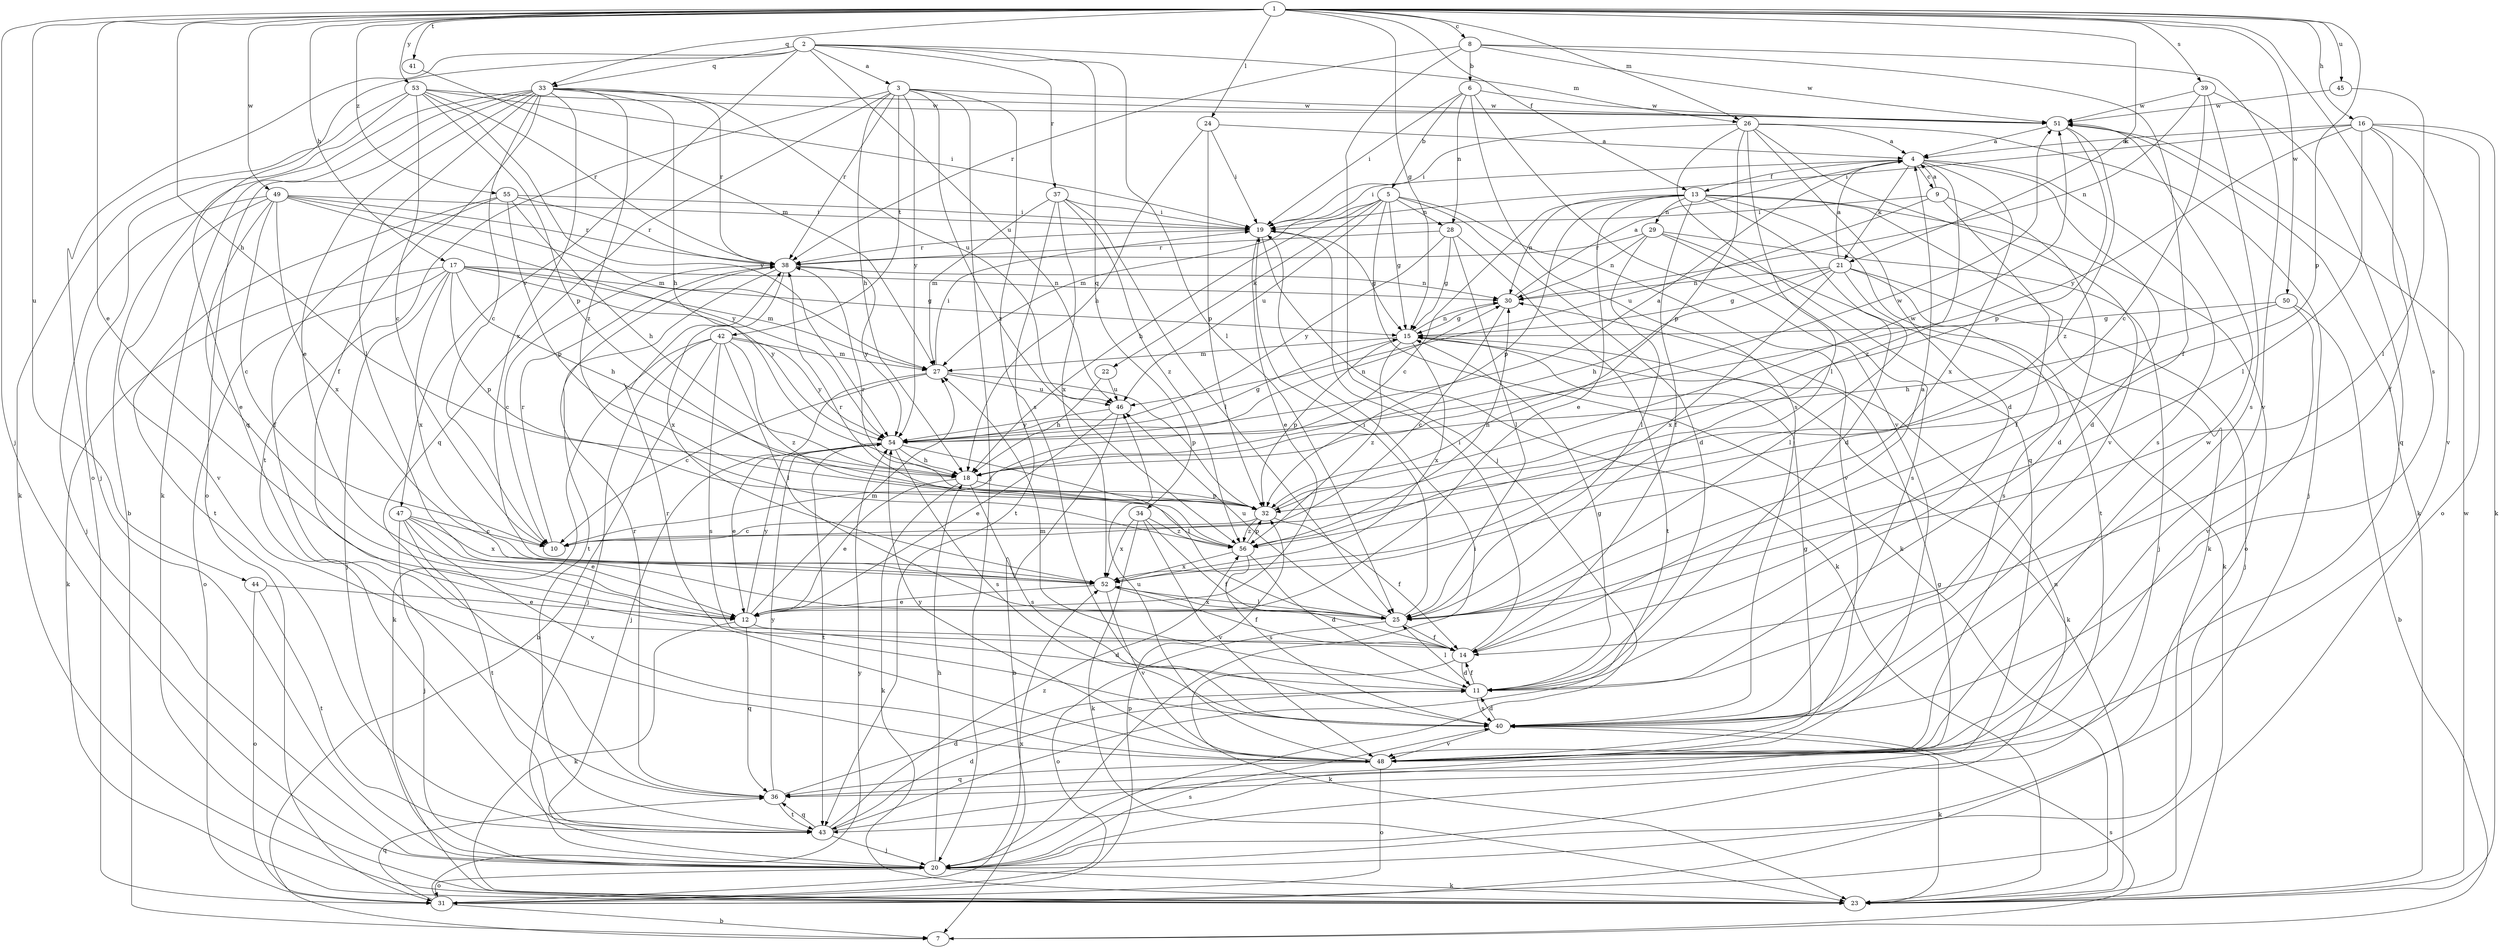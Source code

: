 strict digraph  {
	2 -> 3 [label=a];
	9 -> 4 [label=a];
	16 -> 4 [label=a];
	21 -> 4 [label=a];
	24 -> 4 [label=a];
	25 -> 4 [label=a];
	26 -> 4 [label=a];
	30 -> 4 [label=a];
	51 -> 4 [label=a];
	54 -> 4 [label=a];
	6 -> 5 [label=b];
	8 -> 6 [label=b];
	31 -> 7 [label=b];
	33 -> 7 [label=b];
	42 -> 7 [label=b];
	46 -> 7 [label=b];
	50 -> 7 [label=b];
	1 -> 8 [label=c];
	4 -> 9 [label=c];
	13 -> 10 [label=c];
	27 -> 10 [label=c];
	30 -> 10 [label=c];
	32 -> 10 [label=c];
	33 -> 10 [label=c];
	38 -> 10 [label=c];
	39 -> 10 [label=c];
	47 -> 10 [label=c];
	49 -> 10 [label=c];
	53 -> 10 [label=c];
	4 -> 11 [label=d];
	5 -> 11 [label=d];
	9 -> 11 [label=d];
	12 -> 11 [label=d];
	13 -> 11 [label=d];
	14 -> 11 [label=d];
	26 -> 11 [label=d];
	36 -> 11 [label=d];
	40 -> 11 [label=d];
	43 -> 11 [label=d];
	56 -> 11 [label=d];
	1 -> 12 [label=e];
	13 -> 12 [label=e];
	18 -> 12 [label=e];
	19 -> 12 [label=e];
	33 -> 12 [label=e];
	44 -> 12 [label=e];
	46 -> 12 [label=e];
	47 -> 12 [label=e];
	49 -> 12 [label=e];
	52 -> 12 [label=e];
	54 -> 12 [label=e];
	1 -> 13 [label=f];
	4 -> 13 [label=f];
	8 -> 14 [label=f];
	9 -> 14 [label=f];
	11 -> 14 [label=f];
	13 -> 14 [label=f];
	16 -> 14 [label=f];
	25 -> 14 [label=f];
	32 -> 14 [label=f];
	33 -> 14 [label=f];
	34 -> 14 [label=f];
	52 -> 14 [label=f];
	55 -> 14 [label=f];
	1 -> 15 [label=g];
	5 -> 15 [label=g];
	11 -> 15 [label=g];
	17 -> 15 [label=g];
	19 -> 15 [label=g];
	21 -> 15 [label=g];
	28 -> 15 [label=g];
	30 -> 15 [label=g];
	43 -> 15 [label=g];
	48 -> 15 [label=g];
	50 -> 15 [label=g];
	54 -> 15 [label=g];
	1 -> 16 [label=h];
	1 -> 17 [label=h];
	1 -> 18 [label=h];
	3 -> 18 [label=h];
	5 -> 18 [label=h];
	17 -> 18 [label=h];
	20 -> 18 [label=h];
	21 -> 18 [label=h];
	22 -> 18 [label=h];
	24 -> 18 [label=h];
	33 -> 18 [label=h];
	50 -> 18 [label=h];
	54 -> 18 [label=h];
	55 -> 18 [label=h];
	4 -> 19 [label=i];
	6 -> 19 [label=i];
	9 -> 19 [label=i];
	14 -> 19 [label=i];
	16 -> 19 [label=i];
	20 -> 19 [label=i];
	24 -> 19 [label=i];
	25 -> 19 [label=i];
	26 -> 19 [label=i];
	27 -> 19 [label=i];
	37 -> 19 [label=i];
	49 -> 19 [label=i];
	53 -> 19 [label=i];
	55 -> 19 [label=i];
	1 -> 20 [label=j];
	3 -> 20 [label=j];
	8 -> 20 [label=j];
	17 -> 20 [label=j];
	21 -> 20 [label=j];
	26 -> 20 [label=j];
	27 -> 20 [label=j];
	29 -> 20 [label=j];
	42 -> 20 [label=j];
	43 -> 20 [label=j];
	47 -> 20 [label=j];
	49 -> 20 [label=j];
	53 -> 20 [label=j];
	1 -> 21 [label=k];
	4 -> 21 [label=k];
	5 -> 22 [label=k];
	5 -> 23 [label=k];
	12 -> 23 [label=k];
	13 -> 23 [label=k];
	14 -> 23 [label=k];
	15 -> 23 [label=k];
	16 -> 23 [label=k];
	17 -> 23 [label=k];
	18 -> 23 [label=k];
	19 -> 23 [label=k];
	20 -> 23 [label=k];
	29 -> 23 [label=k];
	33 -> 23 [label=k];
	34 -> 23 [label=k];
	40 -> 23 [label=k];
	42 -> 23 [label=k];
	51 -> 23 [label=k];
	53 -> 23 [label=k];
	1 -> 24 [label=l];
	2 -> 25 [label=l];
	11 -> 25 [label=l];
	16 -> 25 [label=l];
	21 -> 25 [label=l];
	26 -> 25 [label=l];
	28 -> 25 [label=l];
	29 -> 25 [label=l];
	33 -> 25 [label=l];
	37 -> 25 [label=l];
	42 -> 25 [label=l];
	45 -> 25 [label=l];
	52 -> 25 [label=l];
	54 -> 25 [label=l];
	1 -> 26 [label=m];
	2 -> 26 [label=m];
	5 -> 27 [label=m];
	11 -> 27 [label=m];
	12 -> 27 [label=m];
	15 -> 27 [label=m];
	17 -> 27 [label=m];
	37 -> 27 [label=m];
	41 -> 27 [label=m];
	42 -> 27 [label=m];
	49 -> 27 [label=m];
	5 -> 28 [label=n];
	6 -> 28 [label=n];
	13 -> 29 [label=n];
	13 -> 30 [label=n];
	15 -> 30 [label=n];
	17 -> 30 [label=n];
	20 -> 30 [label=n];
	21 -> 30 [label=n];
	29 -> 30 [label=n];
	38 -> 30 [label=n];
	39 -> 30 [label=n];
	54 -> 30 [label=n];
	56 -> 30 [label=n];
	2 -> 31 [label=o];
	13 -> 31 [label=o];
	16 -> 31 [label=o];
	17 -> 31 [label=o];
	20 -> 31 [label=o];
	25 -> 31 [label=o];
	33 -> 31 [label=o];
	44 -> 31 [label=o];
	48 -> 31 [label=o];
	1 -> 32 [label=p];
	13 -> 32 [label=p];
	15 -> 32 [label=p];
	17 -> 32 [label=p];
	18 -> 32 [label=p];
	24 -> 32 [label=p];
	26 -> 32 [label=p];
	27 -> 32 [label=p];
	31 -> 32 [label=p];
	51 -> 32 [label=p];
	53 -> 32 [label=p];
	55 -> 32 [label=p];
	56 -> 32 [label=p];
	1 -> 33 [label=q];
	2 -> 33 [label=q];
	2 -> 34 [label=q];
	2 -> 36 [label=q];
	3 -> 36 [label=q];
	12 -> 36 [label=q];
	26 -> 36 [label=q];
	31 -> 36 [label=q];
	39 -> 36 [label=q];
	43 -> 36 [label=q];
	48 -> 36 [label=q];
	2 -> 37 [label=r];
	3 -> 38 [label=r];
	8 -> 38 [label=r];
	10 -> 38 [label=r];
	19 -> 38 [label=r];
	28 -> 38 [label=r];
	29 -> 38 [label=r];
	32 -> 38 [label=r];
	33 -> 38 [label=r];
	36 -> 38 [label=r];
	48 -> 38 [label=r];
	49 -> 38 [label=r];
	53 -> 38 [label=r];
	55 -> 38 [label=r];
	56 -> 38 [label=r];
	1 -> 39 [label=s];
	1 -> 40 [label=s];
	3 -> 40 [label=s];
	4 -> 40 [label=s];
	6 -> 40 [label=s];
	7 -> 40 [label=s];
	11 -> 40 [label=s];
	18 -> 40 [label=s];
	20 -> 40 [label=s];
	21 -> 40 [label=s];
	29 -> 40 [label=s];
	39 -> 40 [label=s];
	42 -> 40 [label=s];
	54 -> 40 [label=s];
	56 -> 40 [label=s];
	1 -> 41 [label=t];
	3 -> 42 [label=t];
	3 -> 43 [label=t];
	13 -> 43 [label=t];
	28 -> 43 [label=t];
	36 -> 43 [label=t];
	37 -> 43 [label=t];
	38 -> 43 [label=t];
	44 -> 43 [label=t];
	47 -> 43 [label=t];
	54 -> 43 [label=t];
	55 -> 43 [label=t];
	1 -> 44 [label=u];
	1 -> 45 [label=u];
	2 -> 46 [label=u];
	5 -> 46 [label=u];
	9 -> 46 [label=u];
	22 -> 46 [label=u];
	25 -> 46 [label=u];
	27 -> 46 [label=u];
	33 -> 46 [label=u];
	48 -> 46 [label=u];
	2 -> 47 [label=v];
	5 -> 48 [label=v];
	6 -> 48 [label=v];
	8 -> 48 [label=v];
	16 -> 48 [label=v];
	26 -> 48 [label=v];
	34 -> 48 [label=v];
	40 -> 48 [label=v];
	47 -> 48 [label=v];
	49 -> 48 [label=v];
	50 -> 48 [label=v];
	52 -> 48 [label=v];
	1 -> 49 [label=w];
	1 -> 50 [label=w];
	3 -> 51 [label=w];
	6 -> 51 [label=w];
	8 -> 51 [label=w];
	18 -> 51 [label=w];
	23 -> 51 [label=w];
	32 -> 51 [label=w];
	33 -> 51 [label=w];
	39 -> 51 [label=w];
	45 -> 51 [label=w];
	48 -> 51 [label=w];
	53 -> 51 [label=w];
	4 -> 52 [label=x];
	15 -> 52 [label=x];
	17 -> 52 [label=x];
	21 -> 52 [label=x];
	25 -> 52 [label=x];
	31 -> 52 [label=x];
	33 -> 52 [label=x];
	34 -> 52 [label=x];
	37 -> 52 [label=x];
	38 -> 52 [label=x];
	47 -> 52 [label=x];
	49 -> 52 [label=x];
	56 -> 52 [label=x];
	1 -> 53 [label=y];
	3 -> 54 [label=y];
	12 -> 54 [label=y];
	16 -> 54 [label=y];
	17 -> 54 [label=y];
	28 -> 54 [label=y];
	31 -> 54 [label=y];
	36 -> 54 [label=y];
	38 -> 54 [label=y];
	42 -> 54 [label=y];
	46 -> 54 [label=y];
	48 -> 54 [label=y];
	49 -> 54 [label=y];
	53 -> 54 [label=y];
	1 -> 55 [label=z];
	3 -> 56 [label=z];
	4 -> 56 [label=z];
	15 -> 56 [label=z];
	32 -> 56 [label=z];
	33 -> 56 [label=z];
	34 -> 56 [label=z];
	37 -> 56 [label=z];
	42 -> 56 [label=z];
	43 -> 56 [label=z];
	51 -> 56 [label=z];
}
